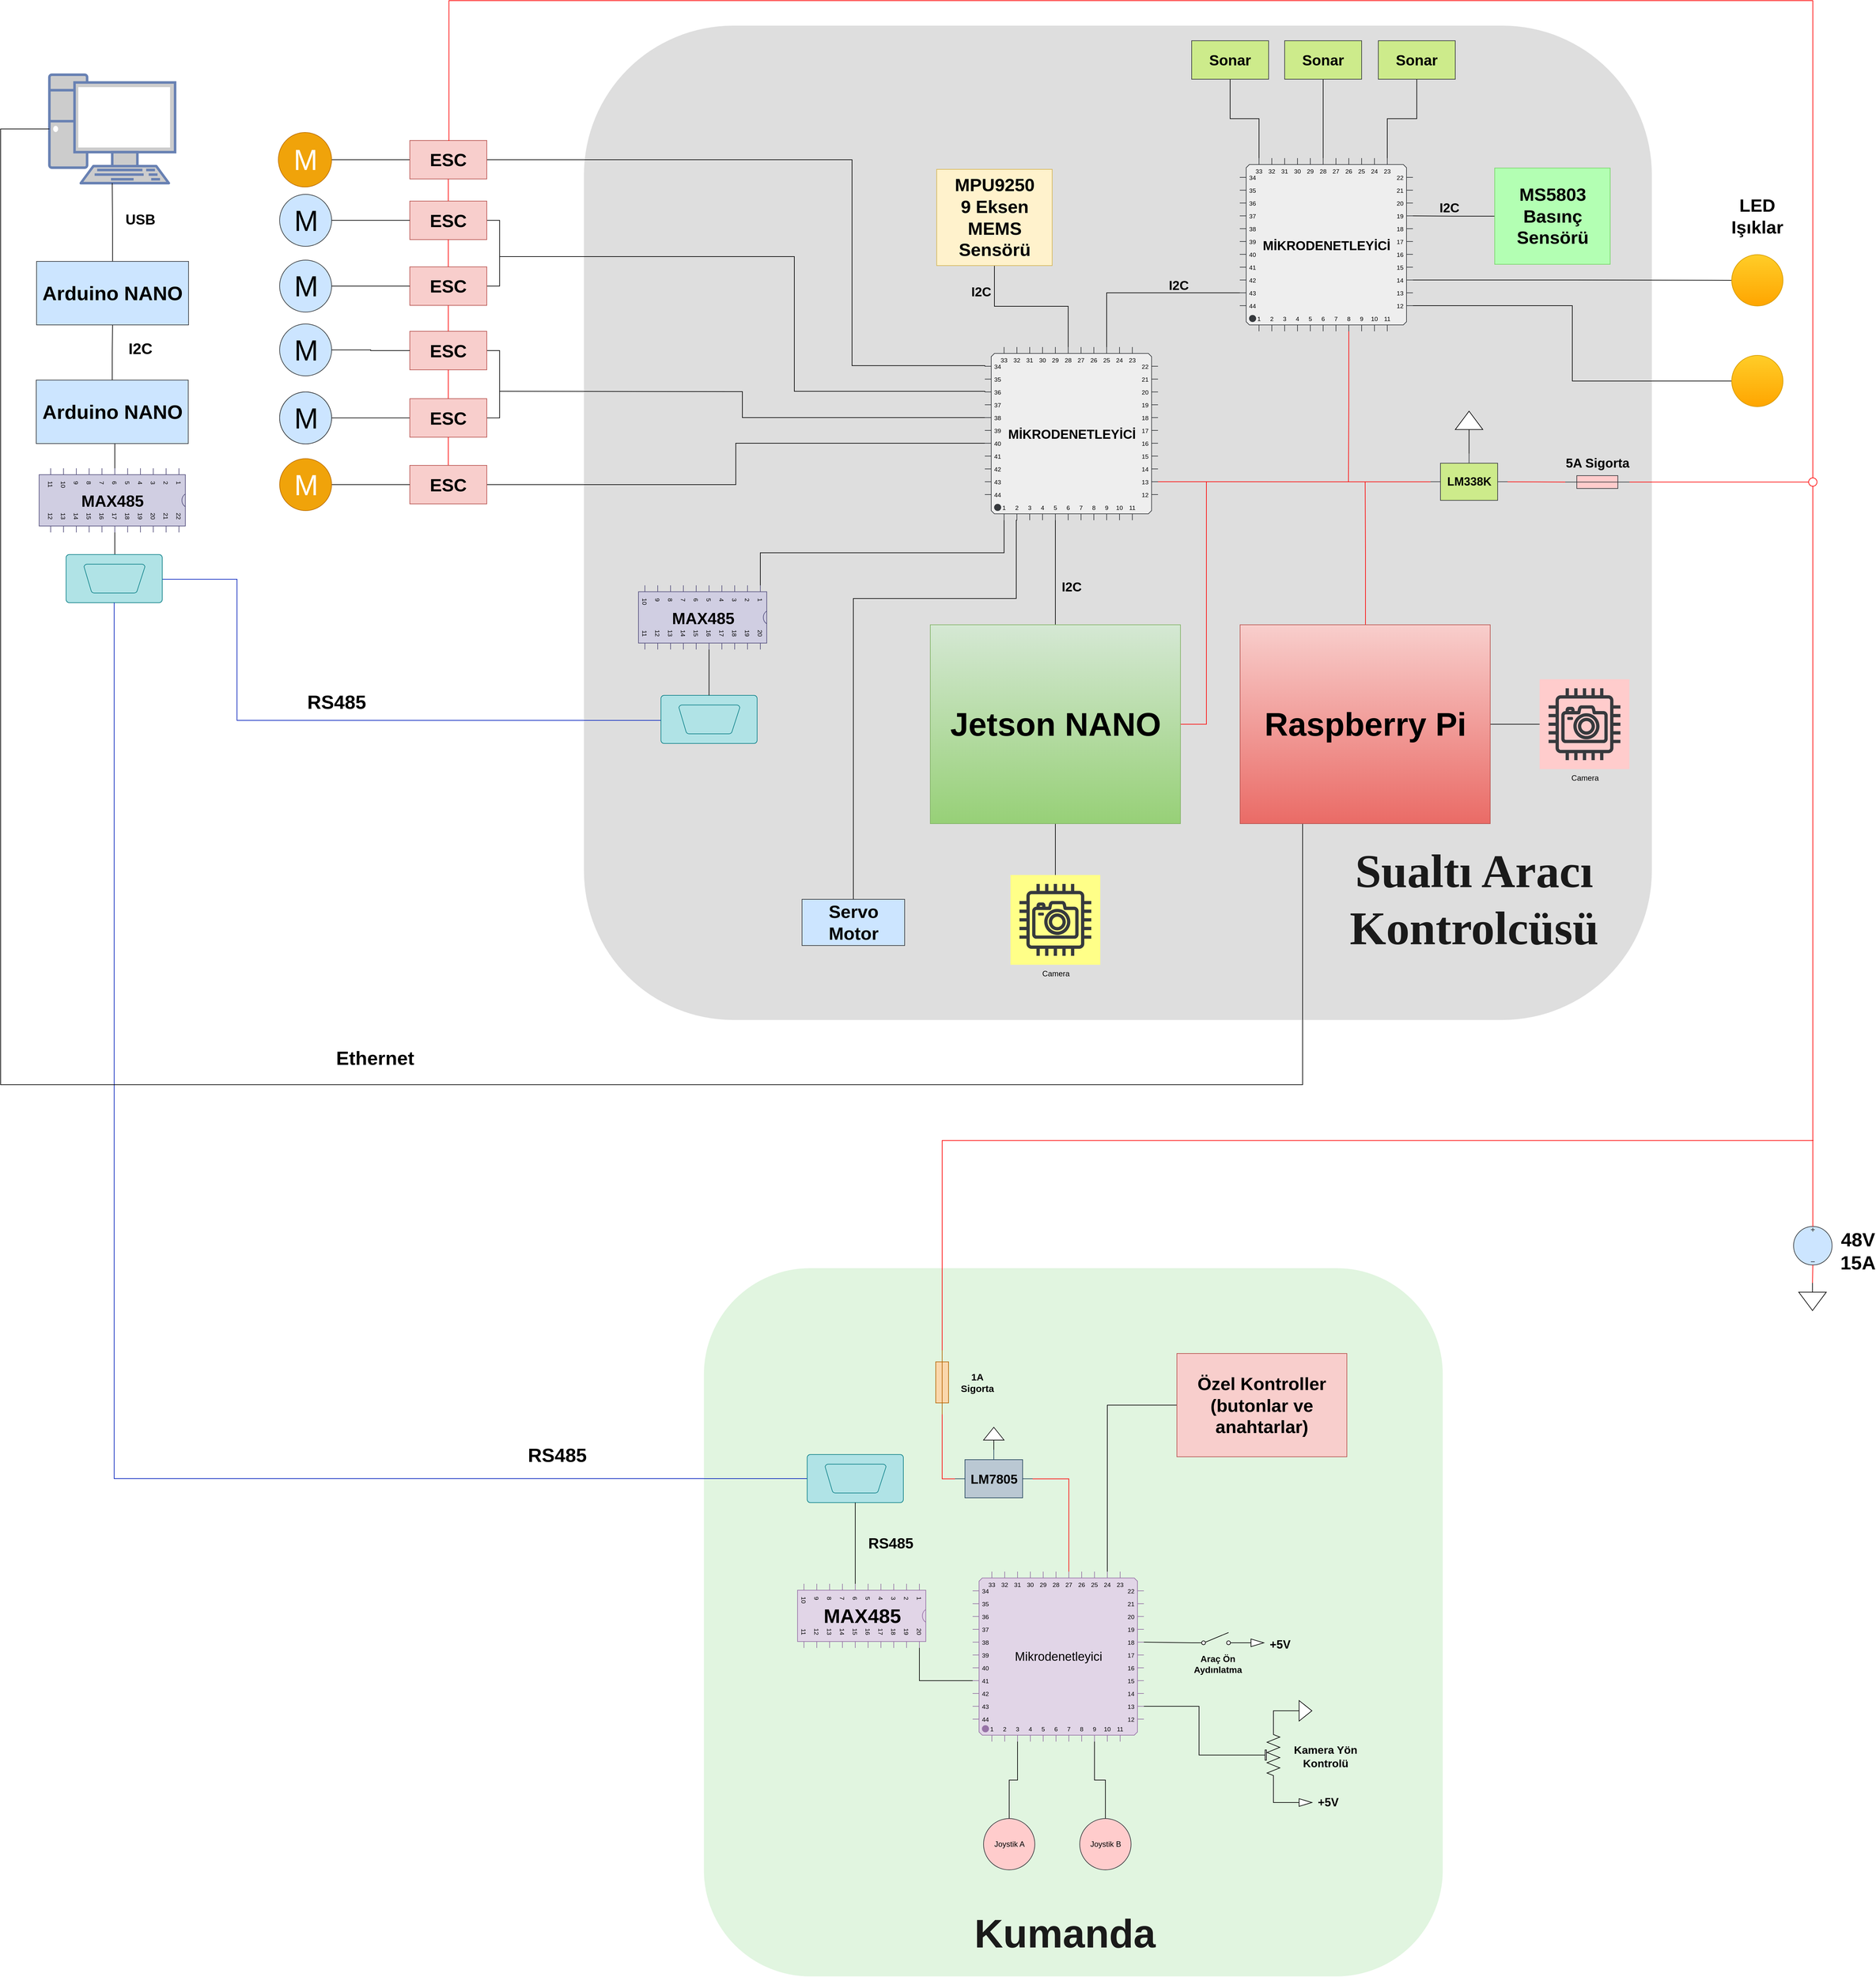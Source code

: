 <mxfile version="10.6.5" type="device"><diagram name="Page-1" id="7e0a89b8-554c-2b80-1dc8-d5c74ca68de4"><mxGraphModel dx="5369" dy="2560" grid="1" gridSize="10" guides="1" tooltips="1" connect="1" arrows="1" fold="1" page="1" pageScale="1" pageWidth="1169" pageHeight="827" background="#ffffff" math="0" shadow="0"><root><mxCell id="0"/><mxCell id="1" parent="0"/><mxCell id="h1FGH1pU_hudHnMXjSd4-43" value="" style="rounded=1;whiteSpace=wrap;html=1;strokeWidth=1;fillColor=#E1F5E0;strokeColor=none;" parent="1" vertex="1"><mxGeometry x="287.5" y="2036" width="1152" height="1104" as="geometry"/></mxCell><mxCell id="FI2BnZU5ow0Z_WTtA2Fh-103" value="" style="rounded=1;whiteSpace=wrap;html=1;strokeWidth=1;fillColor=#DEDEDE;strokeColor=none;fontColor=#333333;rotatable=0;deletable=0;editable=0;connectable=0;movable=1;resizable=0;" parent="1" vertex="1"><mxGeometry x="100.5" y="99" width="1665" height="1550" as="geometry"/></mxCell><mxCell id="FI2BnZU5ow0Z_WTtA2Fh-59" style="edgeStyle=orthogonalEdgeStyle;rounded=0;orthogonalLoop=1;jettySize=auto;html=1;exitX=0;exitY=1;exitDx=50;exitDy=0;exitPerimeter=0;endArrow=none;endFill=0;" parent="1" source="FI2BnZU5ow0Z_WTtA2Fh-1" edge="1"><mxGeometry relative="1" as="geometry"><mxPoint x="520.5" y="1013" as="targetPoint"/><Array as="points"><mxPoint x="774.5" y="992"/><mxPoint x="520.5" y="992"/></Array></mxGeometry></mxCell><mxCell id="FI2BnZU5ow0Z_WTtA2Fh-78" style="edgeStyle=orthogonalEdgeStyle;rounded=0;orthogonalLoop=1;jettySize=auto;html=1;exitX=0;exitY=1;exitDx=30;exitDy=0;exitPerimeter=0;entryX=0;entryY=0;entryDx=0;entryDy=10;entryPerimeter=0;endArrow=none;endFill=0;" parent="1" source="FI2BnZU5ow0Z_WTtA2Fh-1" target="FI2BnZU5ow0Z_WTtA2Fh-75" edge="1"><mxGeometry relative="1" as="geometry"/></mxCell><mxCell id="jsqseaj2SGOF5NAT5XNM-17" style="edgeStyle=orthogonalEdgeStyle;rounded=0;orthogonalLoop=1;jettySize=auto;html=1;exitX=0;exitY=0;exitDx=0;exitDy=110;exitPerimeter=0;endArrow=none;endFill=0;" parent="1" source="FI2BnZU5ow0Z_WTtA2Fh-1" edge="1"><mxGeometry relative="1" as="geometry"><mxPoint x="-31.5" y="669" as="targetPoint"/></mxGeometry></mxCell><mxCell id="jsqseaj2SGOF5NAT5XNM-18" style="edgeStyle=orthogonalEdgeStyle;rounded=0;orthogonalLoop=1;jettySize=auto;html=1;exitX=0;exitY=0;exitDx=0;exitDy=70;exitPerimeter=0;endArrow=none;endFill=0;" parent="1" source="FI2BnZU5ow0Z_WTtA2Fh-1" edge="1"><mxGeometry relative="1" as="geometry"><mxPoint x="-30.5" y="459" as="targetPoint"/><Array as="points"><mxPoint x="428.5" y="669"/><mxPoint x="428.5" y="459"/></Array></mxGeometry></mxCell><mxCell id="jsqseaj2SGOF5NAT5XNM-21" style="edgeStyle=orthogonalEdgeStyle;rounded=0;orthogonalLoop=1;jettySize=auto;html=1;exitX=0;exitY=0;exitDx=0;exitDy=150;exitPerimeter=0;entryX=1;entryY=0.5;entryDx=0;entryDy=0;endArrow=none;endFill=0;" parent="1" source="FI2BnZU5ow0Z_WTtA2Fh-1" target="jsqseaj2SGOF5NAT5XNM-3" edge="1"><mxGeometry relative="1" as="geometry"/></mxCell><mxCell id="FI2BnZU5ow0Z_WTtA2Fh-1" value="&lt;b&gt;&lt;font style=&quot;font-size: 20px&quot;&gt;MİKRODENETLEYİCİ&lt;/font&gt;&lt;/b&gt;" style="shadow=0;dashed=0;align=center;fillColor=#eeeeee;html=1;strokeWidth=1;shape=mxgraph.electrical.logic_gates.qfp_ic;strokeColor=#36393d;" parent="1" vertex="1"><mxGeometry x="725.5" y="600" width="270" height="270" as="geometry"/></mxCell><mxCell id="jsqseaj2SGOF5NAT5XNM-16" style="edgeStyle=orthogonalEdgeStyle;rounded=0;orthogonalLoop=1;jettySize=auto;html=1;exitX=1;exitY=0.5;exitDx=0;exitDy=0;entryX=1;entryY=0.5;entryDx=0;entryDy=0;endArrow=none;endFill=0;" parent="1" source="FI2BnZU5ow0Z_WTtA2Fh-6" target="FI2BnZU5ow0Z_WTtA2Fh-8" edge="1"><mxGeometry relative="1" as="geometry"/></mxCell><mxCell id="FeiC32uZuD6DR6q-2b3e-5" style="edgeStyle=orthogonalEdgeStyle;rounded=0;orthogonalLoop=1;jettySize=auto;html=1;exitX=0.5;exitY=0;exitDx=0;exitDy=0;endArrow=none;endFill=0;strokeColor=#FF0000;" parent="1" source="FI2BnZU5ow0Z_WTtA2Fh-6" target="SyiZzXoiJJCipCgs4fbv-6" edge="1"><mxGeometry relative="1" as="geometry"/></mxCell><mxCell id="FI2BnZU5ow0Z_WTtA2Fh-6" value="&lt;font size=&quot;1&quot;&gt;&lt;b style=&quot;font-size: 28px&quot;&gt;ESC&lt;/b&gt;&lt;/font&gt;" style="rounded=0;whiteSpace=wrap;html=1;fillColor=#f8cecc;strokeColor=#b85450;" parent="1" vertex="1"><mxGeometry x="-171" y="372.5" width="120" height="60" as="geometry"/></mxCell><mxCell id="jsqseaj2SGOF5NAT5XNM-15" style="edgeStyle=orthogonalEdgeStyle;rounded=0;orthogonalLoop=1;jettySize=auto;html=1;exitX=1;exitY=0.5;exitDx=0;exitDy=0;entryX=1;entryY=0.5;entryDx=0;entryDy=0;endArrow=none;endFill=0;" parent="1" source="FI2BnZU5ow0Z_WTtA2Fh-7" target="jsqseaj2SGOF5NAT5XNM-1" edge="1"><mxGeometry relative="1" as="geometry"/></mxCell><mxCell id="FeiC32uZuD6DR6q-2b3e-3" style="edgeStyle=orthogonalEdgeStyle;rounded=0;orthogonalLoop=1;jettySize=auto;html=1;exitX=0.5;exitY=0;exitDx=0;exitDy=0;endArrow=none;endFill=0;strokeColor=#FF0000;" parent="1" source="FI2BnZU5ow0Z_WTtA2Fh-7" target="FI2BnZU5ow0Z_WTtA2Fh-8" edge="1"><mxGeometry relative="1" as="geometry"/></mxCell><mxCell id="FI2BnZU5ow0Z_WTtA2Fh-7" value="&lt;font size=&quot;1&quot;&gt;&lt;b style=&quot;font-size: 28px&quot;&gt;ESC&lt;/b&gt;&lt;/font&gt;" style="rounded=0;whiteSpace=wrap;html=1;fillColor=#f8cecc;strokeColor=#b85450;" parent="1" vertex="1"><mxGeometry x="-171" y="575.5" width="120" height="60" as="geometry"/></mxCell><mxCell id="jsqseaj2SGOF5NAT5XNM-7" style="edgeStyle=orthogonalEdgeStyle;rounded=0;orthogonalLoop=1;jettySize=auto;html=1;exitX=0;exitY=0.5;exitDx=0;exitDy=0;endArrow=none;endFill=0;" parent="1" source="jsqseaj2SGOF5NAT5XNM-1" target="jsqseaj2SGOF5NAT5XNM-5" edge="1"><mxGeometry relative="1" as="geometry"/></mxCell><mxCell id="FeiC32uZuD6DR6q-2b3e-2" style="edgeStyle=orthogonalEdgeStyle;rounded=0;orthogonalLoop=1;jettySize=auto;html=1;exitX=0.5;exitY=0;exitDx=0;exitDy=0;endArrow=none;endFill=0;strokeColor=#FF0000;" parent="1" source="jsqseaj2SGOF5NAT5XNM-1" target="FI2BnZU5ow0Z_WTtA2Fh-7" edge="1"><mxGeometry relative="1" as="geometry"/></mxCell><mxCell id="jsqseaj2SGOF5NAT5XNM-1" value="&lt;font size=&quot;1&quot;&gt;&lt;b style=&quot;font-size: 28px&quot;&gt;ESC&lt;/b&gt;&lt;/font&gt;" style="rounded=0;whiteSpace=wrap;html=1;fillColor=#f8cecc;strokeColor=#b85450;" parent="1" vertex="1"><mxGeometry x="-171" y="680.5" width="120" height="60" as="geometry"/></mxCell><mxCell id="FeiC32uZuD6DR6q-2b3e-1" style="edgeStyle=orthogonalEdgeStyle;rounded=0;orthogonalLoop=1;jettySize=auto;html=1;exitX=0.5;exitY=0;exitDx=0;exitDy=0;endArrow=none;endFill=0;strokeColor=#FF0000;" parent="1" source="jsqseaj2SGOF5NAT5XNM-3" target="jsqseaj2SGOF5NAT5XNM-1" edge="1"><mxGeometry relative="1" as="geometry"/></mxCell><mxCell id="jsqseaj2SGOF5NAT5XNM-3" value="&lt;font size=&quot;1&quot;&gt;&lt;b style=&quot;font-size: 28px&quot;&gt;ESC&lt;/b&gt;&lt;/font&gt;" style="rounded=0;whiteSpace=wrap;html=1;fillColor=#f8cecc;strokeColor=#b85450;" parent="1" vertex="1"><mxGeometry x="-171" y="784.5" width="120" height="60" as="geometry"/></mxCell><mxCell id="FeiC32uZuD6DR6q-2b3e-4" style="edgeStyle=orthogonalEdgeStyle;rounded=0;orthogonalLoop=1;jettySize=auto;html=1;exitX=0.5;exitY=0;exitDx=0;exitDy=0;endArrow=none;endFill=0;strokeColor=#FF0000;" parent="1" source="FI2BnZU5ow0Z_WTtA2Fh-8" target="FI2BnZU5ow0Z_WTtA2Fh-6" edge="1"><mxGeometry relative="1" as="geometry"/></mxCell><mxCell id="FI2BnZU5ow0Z_WTtA2Fh-8" value="&lt;font size=&quot;1&quot;&gt;&lt;b style=&quot;font-size: 28px&quot;&gt;ESC&lt;/b&gt;&lt;/font&gt;" style="rounded=0;whiteSpace=wrap;html=1;fillColor=#f8cecc;strokeColor=#b85450;" parent="1" vertex="1"><mxGeometry x="-171" y="475" width="120" height="60" as="geometry"/></mxCell><mxCell id="FI2BnZU5ow0Z_WTtA2Fh-20" style="edgeStyle=orthogonalEdgeStyle;rounded=0;orthogonalLoop=1;jettySize=auto;html=1;exitX=1;exitY=0.5;exitDx=0;exitDy=0;exitPerimeter=0;entryX=0;entryY=0.5;entryDx=0;entryDy=0;endArrow=none;endFill=0;" parent="1" source="FI2BnZU5ow0Z_WTtA2Fh-19" target="FI2BnZU5ow0Z_WTtA2Fh-6" edge="1"><mxGeometry relative="1" as="geometry"/></mxCell><mxCell id="FI2BnZU5ow0Z_WTtA2Fh-19" value="M" style="dashed=0;outlineConnect=0;align=center;html=1;shape=mxgraph.pid.engines.electric_motor;fontSize=45;fillColor=#cce5ff;strokeColor=#36393d;" parent="1" vertex="1"><mxGeometry x="-374" y="362" width="81" height="81" as="geometry"/></mxCell><mxCell id="FI2BnZU5ow0Z_WTtA2Fh-22" style="edgeStyle=orthogonalEdgeStyle;rounded=0;orthogonalLoop=1;jettySize=auto;html=1;exitX=1;exitY=0.5;exitDx=0;exitDy=0;exitPerimeter=0;entryX=0;entryY=0.5;entryDx=0;entryDy=0;endArrow=none;endFill=0;" parent="1" source="FI2BnZU5ow0Z_WTtA2Fh-21" target="FI2BnZU5ow0Z_WTtA2Fh-8" edge="1"><mxGeometry relative="1" as="geometry"/></mxCell><mxCell id="FI2BnZU5ow0Z_WTtA2Fh-21" value="M" style="dashed=0;outlineConnect=0;align=center;html=1;shape=mxgraph.pid.engines.electric_motor;fontSize=45;fillColor=#cce5ff;strokeColor=#36393d;" parent="1" vertex="1"><mxGeometry x="-374" y="464.5" width="81" height="81" as="geometry"/></mxCell><mxCell id="FI2BnZU5ow0Z_WTtA2Fh-24" style="edgeStyle=orthogonalEdgeStyle;rounded=0;orthogonalLoop=1;jettySize=auto;html=1;exitX=1;exitY=0.5;exitDx=0;exitDy=0;exitPerimeter=0;entryX=0;entryY=0.5;entryDx=0;entryDy=0;endArrow=none;endFill=0;" parent="1" source="FI2BnZU5ow0Z_WTtA2Fh-23" target="FI2BnZU5ow0Z_WTtA2Fh-7" edge="1"><mxGeometry relative="1" as="geometry"/></mxCell><mxCell id="FI2BnZU5ow0Z_WTtA2Fh-23" value="M" style="dashed=0;outlineConnect=0;align=center;html=1;shape=mxgraph.pid.engines.electric_motor;fontSize=45;fillColor=#cce5ff;strokeColor=#36393d;" parent="1" vertex="1"><mxGeometry x="-374" y="564" width="81" height="81" as="geometry"/></mxCell><mxCell id="jsqseaj2SGOF5NAT5XNM-5" value="M" style="dashed=0;outlineConnect=0;align=center;html=1;shape=mxgraph.pid.engines.electric_motor;fontSize=45;fillColor=#cce5ff;strokeColor=#36393d;" parent="1" vertex="1"><mxGeometry x="-374" y="670" width="81" height="81" as="geometry"/></mxCell><mxCell id="jsqseaj2SGOF5NAT5XNM-14" style="edgeStyle=orthogonalEdgeStyle;rounded=0;orthogonalLoop=1;jettySize=auto;html=1;exitX=1;exitY=0.5;exitDx=0;exitDy=0;exitPerimeter=0;endArrow=none;endFill=0;" parent="1" source="jsqseaj2SGOF5NAT5XNM-8" target="jsqseaj2SGOF5NAT5XNM-3" edge="1"><mxGeometry relative="1" as="geometry"/></mxCell><mxCell id="jsqseaj2SGOF5NAT5XNM-8" value="M" style="dashed=0;outlineConnect=0;align=center;html=1;shape=mxgraph.pid.engines.electric_motor;fontSize=45;fillColor=#f0a30a;strokeColor=#BD7000;fontColor=#ffffff;" parent="1" vertex="1"><mxGeometry x="-374" y="774" width="81" height="81" as="geometry"/></mxCell><mxCell id="jsqseaj2SGOF5NAT5XNM-10" value="M" style="dashed=0;outlineConnect=0;align=center;html=1;shape=mxgraph.pid.engines.electric_motor;fontSize=45;fillColor=#cce5ff;strokeColor=#36393d;" parent="1" vertex="1"><mxGeometry x="-374" y="670" width="81" height="81" as="geometry"/></mxCell><mxCell id="FI2BnZU5ow0Z_WTtA2Fh-31" style="edgeStyle=orthogonalEdgeStyle;rounded=0;orthogonalLoop=1;jettySize=auto;html=1;exitX=0.5;exitY=1;exitDx=0;exitDy=0;entryX=0;entryY=0;entryDx=130;entryDy=0;entryPerimeter=0;endArrow=none;endFill=0;" parent="1" source="FI2BnZU5ow0Z_WTtA2Fh-30" target="FI2BnZU5ow0Z_WTtA2Fh-1" edge="1"><mxGeometry relative="1" as="geometry"/></mxCell><mxCell id="FI2BnZU5ow0Z_WTtA2Fh-30" value="&lt;font size=&quot;1&quot;&gt;&lt;b style=&quot;font-size: 28px&quot;&gt;MPU9250&lt;br&gt;9 Eksen MEMS Sensörü&lt;br&gt;&lt;/b&gt;&lt;/font&gt;" style="rounded=0;whiteSpace=wrap;html=1;strokeWidth=1;fillColor=#fff2cc;strokeColor=#d6b656;" parent="1" vertex="1"><mxGeometry x="650.5" y="323" width="180" height="150" as="geometry"/></mxCell><mxCell id="FI2BnZU5ow0Z_WTtA2Fh-36" style="edgeStyle=orthogonalEdgeStyle;rounded=0;orthogonalLoop=1;jettySize=auto;html=1;exitX=0.5;exitY=0;exitDx=0;exitDy=0;entryX=0;entryY=1;entryDx=110;entryDy=0;entryPerimeter=0;endArrow=none;endFill=0;" parent="1" source="FI2BnZU5ow0Z_WTtA2Fh-35" target="FI2BnZU5ow0Z_WTtA2Fh-1" edge="1"><mxGeometry relative="1" as="geometry"/></mxCell><mxCell id="FI2BnZU5ow0Z_WTtA2Fh-46" style="edgeStyle=orthogonalEdgeStyle;rounded=0;orthogonalLoop=1;jettySize=auto;html=1;exitX=0.5;exitY=1;exitDx=0;exitDy=0;endArrow=none;endFill=0;" parent="1" source="FI2BnZU5ow0Z_WTtA2Fh-35" target="FI2BnZU5ow0Z_WTtA2Fh-45" edge="1"><mxGeometry relative="1" as="geometry"/></mxCell><mxCell id="FI2BnZU5ow0Z_WTtA2Fh-55" style="edgeStyle=orthogonalEdgeStyle;rounded=0;orthogonalLoop=1;jettySize=auto;html=1;exitX=1;exitY=0.5;exitDx=0;exitDy=0;endArrow=none;endFill=0;strokeColor=#FF0000;" parent="1" source="FI2BnZU5ow0Z_WTtA2Fh-35" edge="1"><mxGeometry relative="1" as="geometry"><mxPoint x="1071" y="810" as="targetPoint"/><Array as="points"><mxPoint x="1071" y="1188"/><mxPoint x="1071" y="810"/></Array></mxGeometry></mxCell><mxCell id="FI2BnZU5ow0Z_WTtA2Fh-35" value="&lt;font style=&quot;font-size: 51px&quot;&gt;&lt;b&gt;&lt;font style=&quot;font-size: 51px&quot;&gt;Jetson NANO&lt;/font&gt;&lt;/b&gt;&lt;/font&gt;" style="rounded=0;whiteSpace=wrap;html=1;strokeWidth=1;gradientColor=#97d077;fillColor=#d5e8d4;strokeColor=#82b366;" parent="1" vertex="1"><mxGeometry x="640.5" y="1033" width="390" height="310" as="geometry"/></mxCell><mxCell id="FI2BnZU5ow0Z_WTtA2Fh-37" value="&lt;font size=&quot;1&quot;&gt;&lt;b style=&quot;font-size: 20px&quot;&gt;I2C&lt;/b&gt;&lt;/font&gt;" style="text;html=1;strokeColor=none;fillColor=none;align=center;verticalAlign=middle;whiteSpace=wrap;rounded=0;" parent="1" vertex="1"><mxGeometry x="840.5" y="963" width="40" height="20" as="geometry"/></mxCell><mxCell id="FI2BnZU5ow0Z_WTtA2Fh-38" value="" style="verticalLabelPosition=bottom;shadow=0;dashed=0;align=center;fillColor=#cce5ff;html=1;verticalAlign=top;strokeWidth=1;shape=mxgraph.electrical.signal_sources.dc_source_3;strokeColor=#36393d;" parent="1" vertex="1"><mxGeometry x="1986.5" y="1971" width="60" height="60" as="geometry"/></mxCell><mxCell id="FI2BnZU5ow0Z_WTtA2Fh-50" style="edgeStyle=orthogonalEdgeStyle;rounded=0;orthogonalLoop=1;jettySize=auto;html=1;exitX=0;exitY=0.395;exitDx=0;exitDy=0;exitPerimeter=0;entryX=0;entryY=0.5;entryDx=0;entryDy=0;entryPerimeter=0;endArrow=none;endFill=0;strokeColor=#FF0000;" parent="1" source="FI2BnZU5ow0Z_WTtA2Fh-39" target="FI2BnZU5ow0Z_WTtA2Fh-41" edge="1"><mxGeometry relative="1" as="geometry"/></mxCell><mxCell id="FI2BnZU5ow0Z_WTtA2Fh-53" style="edgeStyle=orthogonalEdgeStyle;rounded=0;orthogonalLoop=1;jettySize=auto;html=1;exitX=1;exitY=0.395;exitDx=0;exitDy=0;exitPerimeter=0;entryX=1;entryY=0;entryDx=0;entryDy=210;entryPerimeter=0;endArrow=none;endFill=0;strokeColor=#FF0000;" parent="1" source="FI2BnZU5ow0Z_WTtA2Fh-39" target="FI2BnZU5ow0Z_WTtA2Fh-1" edge="1"><mxGeometry relative="1" as="geometry"><Array as="points"><mxPoint x="1420.5" y="810"/></Array></mxGeometry></mxCell><mxCell id="FI2BnZU5ow0Z_WTtA2Fh-39" value="" style="verticalLabelPosition=bottom;shadow=0;dashed=0;align=center;fillColor=#cdeb8b;html=1;verticalAlign=top;strokeWidth=1;shape=mxgraph.electrical.abstract.voltage_regulator;direction=west;strokeColor=#36393d;" parent="1" vertex="1"><mxGeometry x="1420.5" y="766" width="120" height="73" as="geometry"/></mxCell><mxCell id="FeiC32uZuD6DR6q-2b3e-13" style="edgeStyle=orthogonalEdgeStyle;rounded=0;orthogonalLoop=1;jettySize=auto;html=1;exitX=1;exitY=0.5;exitDx=0;exitDy=0;exitPerimeter=0;entryX=0;entryY=0.5;entryDx=0;entryDy=0;endArrow=none;endFill=0;strokeColor=#FF0000;" parent="1" source="FI2BnZU5ow0Z_WTtA2Fh-41" target="FeiC32uZuD6DR6q-2b3e-8" edge="1"><mxGeometry relative="1" as="geometry"/></mxCell><mxCell id="FI2BnZU5ow0Z_WTtA2Fh-41" value="" style="verticalLabelPosition=bottom;shadow=0;dashed=0;align=center;fillColor=#ffcccc;html=1;verticalAlign=top;strokeWidth=1;shape=mxgraph.electrical.miscellaneous.fuse_2;strokeColor=#36393d;" parent="1" vertex="1"><mxGeometry x="1630.5" y="800.5" width="100" height="20" as="geometry"/></mxCell><mxCell id="FI2BnZU5ow0Z_WTtA2Fh-44" value="&lt;font size=&quot;1&quot;&gt;&lt;b style=&quot;font-size: 30px&quot;&gt;48V 15A&lt;/b&gt;&lt;/font&gt;" style="text;html=1;strokeColor=none;fillColor=none;align=center;verticalAlign=middle;whiteSpace=wrap;rounded=0;" parent="1" vertex="1"><mxGeometry x="2066.5" y="1999" width="40" height="20" as="geometry"/></mxCell><mxCell id="FI2BnZU5ow0Z_WTtA2Fh-45" value="Camera" style="outlineConnect=0;strokeColor=#36393d;fillColor=#ffff88;dashed=0;verticalLabelPosition=bottom;verticalAlign=top;align=center;html=1;fontSize=12;fontStyle=0;aspect=fixed;shape=mxgraph.aws4.resourceIcon;resIcon=mxgraph.aws4.camera;" parent="1" vertex="1"><mxGeometry x="765.5" y="1423" width="140" height="140" as="geometry"/></mxCell><mxCell id="FI2BnZU5ow0Z_WTtA2Fh-48" style="edgeStyle=orthogonalEdgeStyle;rounded=0;orthogonalLoop=1;jettySize=auto;html=1;exitX=0.5;exitY=0;exitDx=0;exitDy=0;exitPerimeter=0;entryX=0.5;entryY=1;entryDx=0;entryDy=0;entryPerimeter=0;endArrow=none;endFill=0;strokeColor=#FF0000;" parent="1" source="FI2BnZU5ow0Z_WTtA2Fh-47" target="FI2BnZU5ow0Z_WTtA2Fh-38" edge="1"><mxGeometry relative="1" as="geometry"/></mxCell><mxCell id="FI2BnZU5ow0Z_WTtA2Fh-47" value="" style="verticalLabelPosition=bottom;shadow=0;dashed=0;align=center;fillColor=#ffffff;html=1;verticalAlign=top;strokeWidth=1;shape=mxgraph.electrical.signal_sources.signal_ground;" parent="1" vertex="1"><mxGeometry x="1994.5" y="2059" width="43" height="43" as="geometry"/></mxCell><mxCell id="FI2BnZU5ow0Z_WTtA2Fh-52" style="edgeStyle=orthogonalEdgeStyle;rounded=0;orthogonalLoop=1;jettySize=auto;html=1;exitX=0.5;exitY=0;exitDx=0;exitDy=0;exitPerimeter=0;entryX=0.5;entryY=1;entryDx=0;entryDy=0;entryPerimeter=0;endArrow=none;endFill=0;" parent="1" source="FI2BnZU5ow0Z_WTtA2Fh-51" target="FI2BnZU5ow0Z_WTtA2Fh-39" edge="1"><mxGeometry relative="1" as="geometry"/></mxCell><mxCell id="FI2BnZU5ow0Z_WTtA2Fh-51" value="" style="verticalLabelPosition=bottom;shadow=0;dashed=0;align=center;fillColor=#ffffff;html=1;verticalAlign=top;strokeWidth=1;shape=mxgraph.electrical.signal_sources.signal_ground;direction=west;" parent="1" vertex="1"><mxGeometry x="1459" y="700" width="43" height="43" as="geometry"/></mxCell><mxCell id="FI2BnZU5ow0Z_WTtA2Fh-56" value="&lt;font size=&quot;1&quot;&gt;&lt;b style=&quot;font-size: 20px&quot;&gt;5A Sigorta&lt;/b&gt;&lt;/font&gt;" style="text;html=1;strokeColor=none;fillColor=none;align=center;verticalAlign=middle;whiteSpace=wrap;rounded=0;" parent="1" vertex="1"><mxGeometry x="1620.5" y="770" width="120" height="20" as="geometry"/></mxCell><mxCell id="FI2BnZU5ow0Z_WTtA2Fh-58" style="edgeStyle=orthogonalEdgeStyle;rounded=0;orthogonalLoop=1;jettySize=auto;html=1;exitX=0.5;exitY=0;exitDx=0;exitDy=0;endArrow=none;endFill=0;" parent="1" source="FI2BnZU5ow0Z_WTtA2Fh-57" edge="1"><mxGeometry relative="1" as="geometry"><mxPoint x="520.5" y="1013" as="targetPoint"/></mxGeometry></mxCell><mxCell id="FI2BnZU5ow0Z_WTtA2Fh-57" value="&lt;font style=&quot;font-size: 28px&quot;&gt;&lt;b&gt;Servo Motor&lt;/b&gt;&lt;/font&gt;" style="rounded=0;whiteSpace=wrap;html=1;strokeWidth=1;fillColor=#cce5ff;strokeColor=#36393d;" parent="1" vertex="1"><mxGeometry x="440.5" y="1461" width="160" height="72" as="geometry"/></mxCell><mxCell id="FI2BnZU5ow0Z_WTtA2Fh-61" style="edgeStyle=orthogonalEdgeStyle;rounded=0;orthogonalLoop=1;jettySize=auto;html=1;exitX=0;exitY=0;exitDx=0;exitDy=210;exitPerimeter=0;entryX=0;entryY=0;entryDx=190;entryDy=0;entryPerimeter=0;endArrow=none;endFill=0;" parent="1" source="zCtQSydwsBeS8WZgIa8I-1" target="FI2BnZU5ow0Z_WTtA2Fh-1" edge="1"><mxGeometry relative="1" as="geometry"><mxPoint x="971" y="443.667" as="sourcePoint"/></mxGeometry></mxCell><mxCell id="zCtQSydwsBeS8WZgIa8I-4" style="edgeStyle=orthogonalEdgeStyle;rounded=0;orthogonalLoop=1;jettySize=auto;html=1;exitX=0.5;exitY=1;exitDx=0;exitDy=0;entryX=0;entryY=0;entryDx=130;entryDy=0;entryPerimeter=0;endArrow=none;endFill=0;" edge="1" parent="1" source="FI2BnZU5ow0Z_WTtA2Fh-62" target="zCtQSydwsBeS8WZgIa8I-1"><mxGeometry relative="1" as="geometry"/></mxCell><mxCell id="FI2BnZU5ow0Z_WTtA2Fh-62" value="&lt;font size=&quot;1&quot;&gt;&lt;b style=&quot;font-size: 23px&quot;&gt;Sonar&lt;/b&gt;&lt;/font&gt;" style="rounded=0;whiteSpace=wrap;html=1;strokeWidth=1;fillColor=#cdeb8b;strokeColor=#36393d;" parent="1" vertex="1"><mxGeometry x="1193" y="122.5" width="120" height="60" as="geometry"/></mxCell><mxCell id="FI2BnZU5ow0Z_WTtA2Fh-64" value="&lt;font size=&quot;1&quot;&gt;&lt;b style=&quot;font-size: 20px&quot;&gt;I2C&lt;/b&gt;&lt;/font&gt;" style="text;html=1;strokeColor=none;fillColor=none;align=center;verticalAlign=middle;whiteSpace=wrap;rounded=0;" parent="1" vertex="1"><mxGeometry x="700" y="473" width="40" height="80" as="geometry"/></mxCell><mxCell id="FI2BnZU5ow0Z_WTtA2Fh-65" value="&lt;font size=&quot;1&quot;&gt;&lt;b style=&quot;font-size: 20px&quot;&gt;I2C&lt;/b&gt;&lt;/font&gt;" style="text;html=1;strokeColor=none;fillColor=none;align=center;verticalAlign=middle;whiteSpace=wrap;rounded=0;" parent="1" vertex="1"><mxGeometry x="1008" y="493" width="40" height="20" as="geometry"/></mxCell><mxCell id="FI2BnZU5ow0Z_WTtA2Fh-87" style="edgeStyle=orthogonalEdgeStyle;rounded=0;orthogonalLoop=1;jettySize=auto;html=1;exitX=0;exitY=0.5;exitDx=0;exitDy=0;exitPerimeter=0;entryX=1;entryY=0.5;entryDx=0;entryDy=0;entryPerimeter=0;endArrow=none;endFill=0;fillColor=#0050ef;strokeColor=#001DBC;" parent="1" source="FI2BnZU5ow0Z_WTtA2Fh-69" target="FI2BnZU5ow0Z_WTtA2Fh-83" edge="1"><mxGeometry relative="1" as="geometry"><Array as="points"><mxPoint x="-440.5" y="1182"/><mxPoint x="-440.5" y="962"/></Array></mxGeometry></mxCell><mxCell id="FI2BnZU5ow0Z_WTtA2Fh-69" value="" style="verticalLabelPosition=bottom;shadow=0;dashed=0;align=center;fillColor=#b0e3e6;html=1;verticalAlign=top;strokeWidth=1;shape=mxgraph.electrical.miscellaneous.small_d_connector;strokeColor=#0e8088;" parent="1" vertex="1"><mxGeometry x="220.5" y="1143" width="150" height="75" as="geometry"/></mxCell><mxCell id="FI2BnZU5ow0Z_WTtA2Fh-73" value="&lt;b&gt;&lt;font style=&quot;font-size: 30px&quot;&gt;RS485&lt;/font&gt;&lt;/b&gt;" style="text;html=1;strokeColor=none;fillColor=none;align=center;verticalAlign=middle;whiteSpace=wrap;rounded=0;" parent="1" vertex="1"><mxGeometry x="-345" y="1125.5" width="120" height="55" as="geometry"/></mxCell><mxCell id="FI2BnZU5ow0Z_WTtA2Fh-80" style="edgeStyle=orthogonalEdgeStyle;rounded=0;orthogonalLoop=1;jettySize=auto;html=1;exitX=1;exitY=0;exitDx=0;exitDy=90;exitPerimeter=0;entryX=0.5;entryY=0;entryDx=0;entryDy=0;entryPerimeter=0;endArrow=none;endFill=0;" parent="1" source="FI2BnZU5ow0Z_WTtA2Fh-75" target="FI2BnZU5ow0Z_WTtA2Fh-69" edge="1"><mxGeometry relative="1" as="geometry"/></mxCell><mxCell id="FI2BnZU5ow0Z_WTtA2Fh-75" value="&lt;font size=&quot;1&quot;&gt;&lt;b style=&quot;font-size: 25px&quot;&gt;MAX485&lt;/b&gt;&lt;/font&gt;" style="shadow=0;dashed=0;align=center;fillColor=#d0cee2;html=1;strokeWidth=1;shape=mxgraph.electrical.logic_gates.dual_inline_ic;direction=south;strokeColor=#56517e;" parent="1" vertex="1"><mxGeometry x="185.5" y="971.5" width="200" height="100" as="geometry"/></mxCell><mxCell id="FI2BnZU5ow0Z_WTtA2Fh-81" value="&lt;font size=&quot;1&quot;&gt;&lt;b style=&quot;font-size: 18px&quot;&gt;LM338K&lt;/b&gt;&lt;/font&gt;" style="text;html=1;strokeColor=none;fillColor=none;align=center;verticalAlign=middle;whiteSpace=wrap;rounded=0;" parent="1" vertex="1"><mxGeometry x="1440.5" y="793.5" width="80" height="33" as="geometry"/></mxCell><mxCell id="FI2BnZU5ow0Z_WTtA2Fh-82" value="" style="fontColor=#0066CC;verticalAlign=top;verticalLabelPosition=bottom;labelPosition=center;align=center;html=1;outlineConnect=0;fillColor=#CCCCCC;strokeColor=#6881B3;gradientColor=none;gradientDirection=north;strokeWidth=2;shape=mxgraph.networks.pc;" parent="1" vertex="1"><mxGeometry x="-733" y="175.5" width="196" height="169" as="geometry"/></mxCell><mxCell id="FeiC32uZuD6DR6q-2b3e-16" style="edgeStyle=orthogonalEdgeStyle;rounded=0;orthogonalLoop=1;jettySize=auto;html=1;exitX=0.5;exitY=0;exitDx=0;exitDy=0;exitPerimeter=0;entryX=1;entryY=0;entryDx=0;entryDy=110;entryPerimeter=0;endArrow=none;endFill=0;" parent="1" source="FI2BnZU5ow0Z_WTtA2Fh-83" target="FI2BnZU5ow0Z_WTtA2Fh-89" edge="1"><mxGeometry relative="1" as="geometry"/></mxCell><mxCell id="FI2BnZU5ow0Z_WTtA2Fh-83" value="" style="verticalLabelPosition=bottom;shadow=0;dashed=0;align=center;fillColor=#b0e3e6;html=1;verticalAlign=top;strokeWidth=1;shape=mxgraph.electrical.miscellaneous.small_d_connector;strokeColor=#0e8088;" parent="1" vertex="1"><mxGeometry x="-707" y="923.5" width="150" height="75" as="geometry"/></mxCell><mxCell id="FI2BnZU5ow0Z_WTtA2Fh-89" value="&lt;font size=&quot;1&quot;&gt;&lt;b style=&quot;font-size: 25px&quot;&gt;MAX485&lt;/b&gt;&lt;/font&gt;" style="shadow=0;dashed=0;align=center;fillColor=#d0cee2;html=1;strokeWidth=1;shape=mxgraph.electrical.logic_gates.dual_inline_ic;direction=south;strokeColor=#56517e;" parent="1" vertex="1"><mxGeometry x="-749" y="789" width="228" height="100" as="geometry"/></mxCell><mxCell id="FI2BnZU5ow0Z_WTtA2Fh-95" style="edgeStyle=orthogonalEdgeStyle;rounded=0;orthogonalLoop=1;jettySize=auto;html=1;exitX=0.5;exitY=0;exitDx=0;exitDy=0;entryX=0.5;entryY=1;entryDx=0;entryDy=0;endArrow=none;endFill=0;" parent="1" source="FI2BnZU5ow0Z_WTtA2Fh-93" target="FI2BnZU5ow0Z_WTtA2Fh-94" edge="1"><mxGeometry relative="1" as="geometry"/></mxCell><mxCell id="FeiC32uZuD6DR6q-2b3e-15" style="edgeStyle=orthogonalEdgeStyle;rounded=0;orthogonalLoop=1;jettySize=auto;html=1;exitX=0.5;exitY=1;exitDx=0;exitDy=0;entryX=0;entryY=0;entryDx=0;entryDy=110;entryPerimeter=0;endArrow=none;endFill=0;" parent="1" source="FI2BnZU5ow0Z_WTtA2Fh-93" target="FI2BnZU5ow0Z_WTtA2Fh-89" edge="1"><mxGeometry relative="1" as="geometry"/></mxCell><mxCell id="FI2BnZU5ow0Z_WTtA2Fh-93" value="&lt;div style=&quot;font-size: 31px&quot;&gt;&lt;font style=&quot;font-size: 31px&quot;&gt;&lt;b&gt;Arduino NANO&lt;/b&gt;&lt;/font&gt;&lt;/div&gt;" style="rounded=0;whiteSpace=wrap;html=1;strokeWidth=1;fillColor=#cce5ff;strokeColor=#36393d;" parent="1" vertex="1"><mxGeometry x="-753.5" y="651.5" width="237" height="99" as="geometry"/></mxCell><mxCell id="FI2BnZU5ow0Z_WTtA2Fh-97" style="edgeStyle=orthogonalEdgeStyle;rounded=0;orthogonalLoop=1;jettySize=auto;html=1;exitX=0.5;exitY=0;exitDx=0;exitDy=0;endArrow=none;endFill=0;" parent="1" source="FI2BnZU5ow0Z_WTtA2Fh-94" target="FI2BnZU5ow0Z_WTtA2Fh-82" edge="1"><mxGeometry relative="1" as="geometry"/></mxCell><mxCell id="FI2BnZU5ow0Z_WTtA2Fh-94" value="&lt;div style=&quot;font-size: 31px&quot;&gt;&lt;font style=&quot;font-size: 31px&quot;&gt;&lt;b&gt;Arduino NANO&lt;/b&gt;&lt;/font&gt;&lt;/div&gt;" style="rounded=0;whiteSpace=wrap;html=1;strokeWidth=1;fillColor=#cce5ff;strokeColor=#36393d;" parent="1" vertex="1"><mxGeometry x="-753" y="466.5" width="237" height="99" as="geometry"/></mxCell><mxCell id="FI2BnZU5ow0Z_WTtA2Fh-98" value="&lt;font size=&quot;1&quot;&gt;&lt;b style=&quot;font-size: 22px&quot;&gt;USB&lt;/b&gt;&lt;/font&gt;" style="text;html=1;strokeColor=none;fillColor=none;align=center;verticalAlign=middle;whiteSpace=wrap;rounded=0;" parent="1" vertex="1"><mxGeometry x="-611.5" y="392" width="40" height="20" as="geometry"/></mxCell><mxCell id="FI2BnZU5ow0Z_WTtA2Fh-99" value="&lt;font size=&quot;1&quot;&gt;&lt;b style=&quot;font-size: 24px&quot;&gt;I2C&lt;/b&gt;&lt;/font&gt;" style="text;html=1;strokeColor=none;fillColor=none;align=center;verticalAlign=middle;whiteSpace=wrap;rounded=0;" parent="1" vertex="1"><mxGeometry x="-611.5" y="593" width="40" height="20" as="geometry"/></mxCell><mxCell id="FI2BnZU5ow0Z_WTtA2Fh-104" value="&lt;div style=&quot;font-size: 73px&quot;&gt;&lt;font style=&quot;font-size: 73px&quot; color=&quot;#FF0000&quot;&gt;&lt;b&gt;&lt;font style=&quot;font-size: 73px&quot;&gt;&lt;font style=&quot;font-size: 73px&quot; face=&quot;Times New Roman&quot; color=&quot;#1A1A1A&quot;&gt;Sualtı Aracı Kontrolcüsü&lt;/font&gt;&lt;br&gt;&lt;/font&gt;&lt;/b&gt;&lt;/font&gt;&lt;/div&gt;" style="text;html=1;strokeColor=none;fillColor=none;align=center;verticalAlign=middle;whiteSpace=wrap;rounded=0;" parent="1" vertex="1"><mxGeometry x="1275.5" y="1343" width="425" height="236" as="geometry"/></mxCell><mxCell id="h1FGH1pU_hudHnMXjSd4-2" style="edgeStyle=orthogonalEdgeStyle;rounded=0;orthogonalLoop=1;jettySize=auto;html=1;exitX=0;exitY=1;exitDx=70;exitDy=0;exitPerimeter=0;entryX=0.5;entryY=0;entryDx=0;entryDy=0;endArrow=none;endFill=0;" parent="1" source="h1FGH1pU_hudHnMXjSd4-4" target="h1FGH1pU_hudHnMXjSd4-14" edge="1"><mxGeometry relative="1" as="geometry"/></mxCell><mxCell id="h1FGH1pU_hudHnMXjSd4-3" style="edgeStyle=orthogonalEdgeStyle;rounded=0;orthogonalLoop=1;jettySize=auto;html=1;exitX=0;exitY=1;exitDx=190;exitDy=0;exitPerimeter=0;entryX=0.5;entryY=0;entryDx=0;entryDy=0;endArrow=none;endFill=0;" parent="1" source="h1FGH1pU_hudHnMXjSd4-4" target="h1FGH1pU_hudHnMXjSd4-15" edge="1"><mxGeometry relative="1" as="geometry"/></mxCell><mxCell id="h1FGH1pU_hudHnMXjSd4-4" value="&lt;font style=&quot;font-size: 19px&quot;&gt;Mikrodenetleyici&lt;/font&gt;" style="shadow=0;dashed=0;align=center;fillColor=#e1d5e7;html=1;strokeWidth=1;shape=mxgraph.electrical.logic_gates.qfp_ic;direction=east;strokeColor=#9673a6;" parent="1" vertex="1"><mxGeometry x="706.5" y="2509" width="267" height="265" as="geometry"/></mxCell><mxCell id="h1FGH1pU_hudHnMXjSd4-5" style="edgeStyle=orthogonalEdgeStyle;rounded=0;orthogonalLoop=1;jettySize=auto;html=1;exitX=1;exitY=0.5;exitDx=0;exitDy=0;exitPerimeter=0;entryX=1;entryY=0.395;entryDx=0;entryDy=0;entryPerimeter=0;endArrow=none;endFill=0;strokeColor=#FF0000;" parent="1" source="h1FGH1pU_hudHnMXjSd4-6" target="h1FGH1pU_hudHnMXjSd4-17" edge="1"><mxGeometry relative="1" as="geometry"/></mxCell><mxCell id="h1FGH1pU_hudHnMXjSd4-49" style="edgeStyle=orthogonalEdgeStyle;rounded=0;orthogonalLoop=1;jettySize=auto;html=1;exitX=0;exitY=0.5;exitDx=0;exitDy=0;exitPerimeter=0;endArrow=none;endFill=0;strokeColor=#FF0000;strokeWidth=1;jumpSize=6;" parent="1" source="h1FGH1pU_hudHnMXjSd4-6" edge="1"><mxGeometry relative="1" as="geometry"><mxPoint x="2017.5" y="1837" as="targetPoint"/><Array as="points"><mxPoint x="659.5" y="1837"/></Array></mxGeometry></mxCell><mxCell id="h1FGH1pU_hudHnMXjSd4-6" value="" style="verticalLabelPosition=bottom;shadow=0;dashed=0;align=center;fillColor=#fad7ac;html=1;verticalAlign=top;strokeWidth=1;shape=mxgraph.electrical.miscellaneous.fuse_2;direction=south;strokeColor=#b46504;" parent="1" vertex="1"><mxGeometry x="649" y="2164" width="20" height="100" as="geometry"/></mxCell><mxCell id="h1FGH1pU_hudHnMXjSd4-41" style="edgeStyle=orthogonalEdgeStyle;rounded=0;orthogonalLoop=1;jettySize=auto;html=1;exitX=0;exitY=0.5;exitDx=0;exitDy=0;exitPerimeter=0;entryX=0.5;entryY=1;entryDx=0;entryDy=0;entryPerimeter=0;endArrow=none;endFill=0;fillColor=#0050ef;strokeColor=#001DBC;" parent="1" source="h1FGH1pU_hudHnMXjSd4-7" target="FI2BnZU5ow0Z_WTtA2Fh-83" edge="1"><mxGeometry relative="1" as="geometry"/></mxCell><mxCell id="h1FGH1pU_hudHnMXjSd4-7" value="" style="verticalLabelPosition=bottom;shadow=0;dashed=0;align=center;fillColor=#b0e3e6;html=1;verticalAlign=top;strokeWidth=1;shape=mxgraph.electrical.miscellaneous.small_d_connector;strokeColor=#0e8088;" parent="1" vertex="1"><mxGeometry x="448.5" y="2326.5" width="150" height="75" as="geometry"/></mxCell><mxCell id="h1FGH1pU_hudHnMXjSd4-12" value="&lt;b style=&quot;font-size: 15px&quot;&gt;1A &lt;font style=&quot;font-size: 15px&quot;&gt;&lt;font style=&quot;font-size: 15px&quot;&gt;Sigorta&lt;/font&gt;&lt;/font&gt;&lt;/b&gt;" style="text;html=1;strokeColor=none;fillColor=none;align=center;verticalAlign=middle;whiteSpace=wrap;rounded=0;" parent="1" vertex="1"><mxGeometry x="679" y="2199" width="70" height="30" as="geometry"/></mxCell><mxCell id="h1FGH1pU_hudHnMXjSd4-13" value="&lt;font style=&quot;font-size: 23px&quot;&gt;&lt;b&gt;RS485&lt;/b&gt;&lt;/font&gt;" style="text;html=1;strokeColor=none;fillColor=none;align=center;verticalAlign=middle;whiteSpace=wrap;rounded=0;fontSize=17;" parent="1" vertex="1"><mxGeometry x="533.5" y="2450" width="90" height="30" as="geometry"/></mxCell><mxCell id="h1FGH1pU_hudHnMXjSd4-14" value="Joystik A" style="ellipse;whiteSpace=wrap;html=1;aspect=fixed;fillColor=#ffcccc;strokeColor=#36393d;" parent="1" vertex="1"><mxGeometry x="723.5" y="2894" width="80" height="80" as="geometry"/></mxCell><mxCell id="h1FGH1pU_hudHnMXjSd4-15" value="Joystik B" style="ellipse;whiteSpace=wrap;html=1;aspect=fixed;fillColor=#ffcccc;strokeColor=#36393d;" parent="1" vertex="1"><mxGeometry x="873.5" y="2894" width="80" height="80" as="geometry"/></mxCell><mxCell id="h1FGH1pU_hudHnMXjSd4-16" style="edgeStyle=orthogonalEdgeStyle;rounded=0;orthogonalLoop=1;jettySize=auto;html=1;exitX=0;exitY=0.395;exitDx=0;exitDy=0;exitPerimeter=0;entryX=0;entryY=0;entryDx=150;entryDy=0;entryPerimeter=0;endArrow=none;endFill=0;strokeColor=#FF0000;" parent="1" source="h1FGH1pU_hudHnMXjSd4-17" target="h1FGH1pU_hudHnMXjSd4-4" edge="1"><mxGeometry relative="1" as="geometry"/></mxCell><mxCell id="h1FGH1pU_hudHnMXjSd4-17" value="" style="verticalLabelPosition=bottom;shadow=0;dashed=0;align=center;fillColor=#bac8d3;html=1;verticalAlign=top;strokeWidth=1;shape=mxgraph.electrical.abstract.voltage_regulator;direction=west;strokeColor=#23445d;" parent="1" vertex="1"><mxGeometry x="679" y="2319" width="121" height="75" as="geometry"/></mxCell><mxCell id="h1FGH1pU_hudHnMXjSd4-18" style="edgeStyle=orthogonalEdgeStyle;rounded=0;orthogonalLoop=1;jettySize=auto;html=1;exitX=0.5;exitY=0;exitDx=0;exitDy=0;exitPerimeter=0;endArrow=none;endFill=0;entryX=0.5;entryY=1;entryDx=0;entryDy=0;entryPerimeter=0;" parent="1" source="h1FGH1pU_hudHnMXjSd4-19" target="h1FGH1pU_hudHnMXjSd4-17" edge="1"><mxGeometry relative="1" as="geometry"><mxPoint x="729.476" y="2313.952" as="targetPoint"/></mxGeometry></mxCell><mxCell id="h1FGH1pU_hudHnMXjSd4-19" value="" style="verticalLabelPosition=bottom;shadow=0;dashed=0;align=center;fillColor=#ffffff;html=1;verticalAlign=top;strokeWidth=1;shape=mxgraph.electrical.signal_sources.signal_ground;direction=west;" parent="1" vertex="1"><mxGeometry x="723.5" y="2284" width="32" height="30" as="geometry"/></mxCell><mxCell id="h1FGH1pU_hudHnMXjSd4-20" value="&lt;font size=&quot;1&quot;&gt;&lt;b style=&quot;font-size: 20px&quot;&gt;LM7805&lt;/b&gt;&lt;/font&gt;" style="text;html=1;strokeColor=none;fillColor=none;align=center;verticalAlign=middle;whiteSpace=wrap;rounded=0;" parent="1" vertex="1"><mxGeometry x="694.5" y="2354" width="90" height="20" as="geometry"/></mxCell><mxCell id="h1FGH1pU_hudHnMXjSd4-21" style="edgeStyle=orthogonalEdgeStyle;rounded=0;orthogonalLoop=1;jettySize=auto;html=1;exitX=0.5;exitY=1;exitDx=0;exitDy=0;exitPerimeter=0;entryX=1;entryY=0;entryDx=0;entryDy=210;entryPerimeter=0;endArrow=none;endFill=0;" parent="1" source="h1FGH1pU_hudHnMXjSd4-22" target="h1FGH1pU_hudHnMXjSd4-4" edge="1"><mxGeometry relative="1" as="geometry"/></mxCell><mxCell id="h1FGH1pU_hudHnMXjSd4-22" value="" style="verticalLabelPosition=bottom;shadow=0;dashed=0;align=center;fillColor=#ffffff;html=1;verticalAlign=top;strokeWidth=1;shape=mxgraph.electrical.resistors.trimmer_pot_2;direction=south;" parent="1" vertex="1"><mxGeometry x="1145.5" y="2745" width="40" height="100" as="geometry"/></mxCell><mxCell id="h1FGH1pU_hudHnMXjSd4-23" value="&lt;font style=&quot;font-size: 14px&quot;&gt;&lt;b&gt;Araç Ön Aydınlatma&lt;/b&gt;&lt;/font&gt;" style="text;html=1;strokeColor=none;fillColor=none;align=center;verticalAlign=middle;whiteSpace=wrap;rounded=0;" parent="1" vertex="1"><mxGeometry x="1053.5" y="2638" width="70" height="30" as="geometry"/></mxCell><mxCell id="h1FGH1pU_hudHnMXjSd4-24" style="edgeStyle=orthogonalEdgeStyle;rounded=0;orthogonalLoop=1;jettySize=auto;html=1;exitX=0;exitY=0.84;exitDx=0;exitDy=0;exitPerimeter=0;entryX=1;entryY=0;entryDx=0;entryDy=110;entryPerimeter=0;endArrow=none;endFill=0;" parent="1" source="h1FGH1pU_hudHnMXjSd4-26" target="h1FGH1pU_hudHnMXjSd4-4" edge="1"><mxGeometry relative="1" as="geometry"><Array as="points"><mxPoint x="1048.5" y="2619"/></Array></mxGeometry></mxCell><mxCell id="h1FGH1pU_hudHnMXjSd4-25" style="edgeStyle=orthogonalEdgeStyle;rounded=0;orthogonalLoop=1;jettySize=auto;html=1;exitX=1;exitY=0.84;exitDx=0;exitDy=0;exitPerimeter=0;entryX=0.5;entryY=0;entryDx=0;entryDy=0;entryPerimeter=0;endArrow=none;endFill=0;" parent="1" source="h1FGH1pU_hudHnMXjSd4-26" target="h1FGH1pU_hudHnMXjSd4-32" edge="1"><mxGeometry relative="1" as="geometry"/></mxCell><mxCell id="h1FGH1pU_hudHnMXjSd4-26" value="" style="verticalLabelPosition=bottom;shadow=0;dashed=0;align=center;fillColor=#ffffff;html=1;verticalAlign=top;strokeWidth=1;shape=mxgraph.electrical.electro-mechanical.simple_switch;" parent="1" vertex="1"><mxGeometry x="1048.5" y="2604" width="75" height="19" as="geometry"/></mxCell><mxCell id="h1FGH1pU_hudHnMXjSd4-27" style="edgeStyle=orthogonalEdgeStyle;rounded=0;orthogonalLoop=1;jettySize=auto;html=1;exitX=0.5;exitY=0;exitDx=0;exitDy=0;exitPerimeter=0;entryX=0;entryY=0.25;entryDx=0;entryDy=0;entryPerimeter=0;endArrow=none;endFill=0;" parent="1" source="h1FGH1pU_hudHnMXjSd4-28" target="h1FGH1pU_hudHnMXjSd4-22" edge="1"><mxGeometry relative="1" as="geometry"/></mxCell><mxCell id="h1FGH1pU_hudHnMXjSd4-28" value="" style="verticalLabelPosition=bottom;shadow=0;dashed=0;align=center;fillColor=#ffffff;html=1;verticalAlign=top;strokeWidth=1;shape=mxgraph.electrical.signal_sources.signal_ground;direction=north;" parent="1" vertex="1"><mxGeometry x="1205.5" y="2710" width="30" height="32" as="geometry"/></mxCell><mxCell id="h1FGH1pU_hudHnMXjSd4-29" style="edgeStyle=orthogonalEdgeStyle;rounded=0;orthogonalLoop=1;jettySize=auto;html=1;exitX=0.5;exitY=0;exitDx=0;exitDy=0;exitPerimeter=0;entryX=1;entryY=0.25;entryDx=0;entryDy=0;entryPerimeter=0;endArrow=none;endFill=0;" parent="1" source="h1FGH1pU_hudHnMXjSd4-30" target="h1FGH1pU_hudHnMXjSd4-22" edge="1"><mxGeometry relative="1" as="geometry"/></mxCell><mxCell id="h1FGH1pU_hudHnMXjSd4-30" value="" style="verticalLabelPosition=bottom;shadow=0;dashed=0;align=center;fillColor=#ffffff;html=1;verticalAlign=top;strokeWidth=1;shape=mxgraph.electrical.signal_sources.signal_ground;direction=north;" parent="1" vertex="1"><mxGeometry x="1205.5" y="2863" width="30" height="12" as="geometry"/></mxCell><mxCell id="h1FGH1pU_hudHnMXjSd4-31" value="&lt;font size=&quot;1&quot;&gt;&lt;b style=&quot;font-size: 18px&quot;&gt;+5V&lt;/b&gt;&lt;/font&gt;" style="text;html=1;strokeColor=none;fillColor=none;align=center;verticalAlign=middle;whiteSpace=wrap;rounded=0;" parent="1" vertex="1"><mxGeometry x="1225.5" y="2854" width="70" height="30" as="geometry"/></mxCell><mxCell id="h1FGH1pU_hudHnMXjSd4-32" value="" style="verticalLabelPosition=bottom;shadow=0;dashed=0;align=center;fillColor=#ffffff;html=1;verticalAlign=top;strokeWidth=1;shape=mxgraph.electrical.signal_sources.signal_ground;direction=north;" parent="1" vertex="1"><mxGeometry x="1130.5" y="2614" width="30" height="12" as="geometry"/></mxCell><mxCell id="h1FGH1pU_hudHnMXjSd4-33" value="&lt;font size=&quot;1&quot;&gt;&lt;b style=&quot;font-size: 18px&quot;&gt;+5V&lt;/b&gt;&lt;/font&gt;" style="text;html=1;strokeColor=none;fillColor=none;align=center;verticalAlign=middle;whiteSpace=wrap;rounded=0;" parent="1" vertex="1"><mxGeometry x="1150.5" y="2608" width="70" height="30" as="geometry"/></mxCell><mxCell id="h1FGH1pU_hudHnMXjSd4-37" style="edgeStyle=orthogonalEdgeStyle;rounded=0;orthogonalLoop=1;jettySize=auto;html=1;exitX=1;exitY=0;exitDx=0;exitDy=10;exitPerimeter=0;entryX=0;entryY=0;entryDx=0;entryDy=170;entryPerimeter=0;endArrow=none;endFill=0;" parent="1" source="h1FGH1pU_hudHnMXjSd4-39" target="h1FGH1pU_hudHnMXjSd4-4" edge="1"><mxGeometry relative="1" as="geometry"/></mxCell><mxCell id="h1FGH1pU_hudHnMXjSd4-38" style="edgeStyle=orthogonalEdgeStyle;rounded=0;orthogonalLoop=1;jettySize=auto;html=1;exitX=0;exitY=0;exitDx=0;exitDy=110;exitPerimeter=0;entryX=0.5;entryY=1;entryDx=0;entryDy=0;entryPerimeter=0;endArrow=none;endFill=0;" parent="1" source="h1FGH1pU_hudHnMXjSd4-39" target="h1FGH1pU_hudHnMXjSd4-7" edge="1"><mxGeometry relative="1" as="geometry"/></mxCell><mxCell id="h1FGH1pU_hudHnMXjSd4-39" value="&lt;font size=&quot;1&quot;&gt;&lt;b style=&quot;font-size: 31px&quot;&gt;MAX485&lt;/b&gt;&lt;/font&gt;" style="shadow=0;dashed=0;align=center;fillColor=#e1d5e7;html=1;strokeWidth=1;shape=mxgraph.electrical.logic_gates.dual_inline_ic;direction=south;strokeColor=#9673a6;" parent="1" vertex="1"><mxGeometry x="433.5" y="2528" width="200" height="100" as="geometry"/></mxCell><mxCell id="h1FGH1pU_hudHnMXjSd4-40" value="&lt;div style=&quot;font-size: 17px&quot;&gt;&lt;font style=&quot;font-size: 17px&quot;&gt;&lt;b&gt;Kamera Yön&lt;/b&gt;&lt;/font&gt;&lt;/div&gt;&lt;div style=&quot;font-size: 17px&quot;&gt;&lt;font style=&quot;font-size: 17px&quot;&gt;&lt;b&gt;Kontrolü&lt;/b&gt;&lt;/font&gt;&lt;br&gt;&lt;/div&gt;" style="text;html=1;strokeColor=none;fillColor=none;align=center;verticalAlign=middle;whiteSpace=wrap;rounded=0;" parent="1" vertex="1"><mxGeometry x="1199.5" y="2788" width="114" height="20" as="geometry"/></mxCell><mxCell id="h1FGH1pU_hudHnMXjSd4-42" value="&lt;b&gt;&lt;font style=&quot;font-size: 30px&quot;&gt;RS485&lt;/font&gt;&lt;/b&gt;" style="text;html=1;strokeColor=none;fillColor=none;align=center;verticalAlign=middle;whiteSpace=wrap;rounded=0;" parent="1" vertex="1"><mxGeometry x="-1.5" y="2299" width="120" height="55" as="geometry"/></mxCell><mxCell id="h1FGH1pU_hudHnMXjSd4-44" value="&lt;font size=&quot;1&quot; color=&quot;#1A1A1A&quot;&gt;&lt;b style=&quot;font-size: 62px&quot;&gt;Kumanda&lt;/b&gt;&lt;/font&gt;" style="text;html=1;strokeColor=none;fillColor=none;align=center;verticalAlign=middle;whiteSpace=wrap;rounded=0;" parent="1" vertex="1"><mxGeometry x="675.5" y="3039" width="349" height="70" as="geometry"/></mxCell><mxCell id="zCtQSydwsBeS8WZgIa8I-3" style="edgeStyle=orthogonalEdgeStyle;rounded=0;orthogonalLoop=1;jettySize=auto;html=1;exitX=0.5;exitY=1;exitDx=0;exitDy=0;entryX=0;entryY=0;entryDx=230;entryDy=0;entryPerimeter=0;endArrow=none;endFill=0;" edge="1" parent="1" source="SyiZzXoiJJCipCgs4fbv-2" target="zCtQSydwsBeS8WZgIa8I-1"><mxGeometry relative="1" as="geometry"/></mxCell><mxCell id="SyiZzXoiJJCipCgs4fbv-2" value="&lt;font size=&quot;1&quot;&gt;&lt;b style=&quot;font-size: 23px&quot;&gt;Sonar&lt;/b&gt;&lt;/font&gt;" style="rounded=0;whiteSpace=wrap;html=1;strokeWidth=1;fillColor=#cdeb8b;strokeColor=#36393d;" parent="1" vertex="1"><mxGeometry x="1339" y="122.5" width="120" height="60" as="geometry"/></mxCell><mxCell id="zCtQSydwsBeS8WZgIa8I-5" style="edgeStyle=orthogonalEdgeStyle;rounded=0;orthogonalLoop=1;jettySize=auto;html=1;exitX=0.5;exitY=1;exitDx=0;exitDy=0;entryX=0;entryY=0;entryDx=30;entryDy=0;entryPerimeter=0;endArrow=none;endFill=0;" edge="1" parent="1" source="SyiZzXoiJJCipCgs4fbv-3" target="zCtQSydwsBeS8WZgIa8I-1"><mxGeometry relative="1" as="geometry"/></mxCell><mxCell id="SyiZzXoiJJCipCgs4fbv-3" value="&lt;font size=&quot;1&quot;&gt;&lt;b style=&quot;font-size: 23px&quot;&gt;Sonar&lt;/b&gt;&lt;/font&gt;" style="rounded=0;whiteSpace=wrap;html=1;strokeWidth=1;fillColor=#cdeb8b;strokeColor=#36393d;" parent="1" vertex="1"><mxGeometry x="1048" y="122.5" width="120" height="60" as="geometry"/></mxCell><mxCell id="SyiZzXoiJJCipCgs4fbv-9" style="edgeStyle=orthogonalEdgeStyle;rounded=0;orthogonalLoop=1;jettySize=auto;html=1;exitX=0;exitY=0.5;exitDx=0;exitDy=0;entryX=1;entryY=0.5;entryDx=0;entryDy=0;entryPerimeter=0;endArrow=none;endFill=0;" parent="1" source="SyiZzXoiJJCipCgs4fbv-6" target="SyiZzXoiJJCipCgs4fbv-8" edge="1"><mxGeometry relative="1" as="geometry"/></mxCell><mxCell id="jsqseaj2SGOF5NAT5XNM-20" style="edgeStyle=orthogonalEdgeStyle;rounded=0;orthogonalLoop=1;jettySize=auto;html=1;exitX=1;exitY=0.5;exitDx=0;exitDy=0;entryX=0;entryY=0;entryDx=0;entryDy=30;entryPerimeter=0;endArrow=none;endFill=0;" parent="1" source="SyiZzXoiJJCipCgs4fbv-6" target="FI2BnZU5ow0Z_WTtA2Fh-1" edge="1"><mxGeometry relative="1" as="geometry"><Array as="points"><mxPoint x="518.5" y="308"/><mxPoint x="518.5" y="629"/></Array></mxGeometry></mxCell><mxCell id="SyiZzXoiJJCipCgs4fbv-6" value="&lt;font size=&quot;1&quot;&gt;&lt;b style=&quot;font-size: 28px&quot;&gt;ESC&lt;/b&gt;&lt;/font&gt;" style="rounded=0;whiteSpace=wrap;html=1;fillColor=#f8cecc;strokeColor=#b85450;" parent="1" vertex="1"><mxGeometry x="-171" y="278" width="120" height="60" as="geometry"/></mxCell><mxCell id="SyiZzXoiJJCipCgs4fbv-8" value="M" style="dashed=0;outlineConnect=0;align=center;html=1;shape=mxgraph.pid.engines.electric_motor;fontSize=45;fillColor=#f0a30a;strokeColor=#BD7000;fontColor=#ffffff;" parent="1" vertex="1"><mxGeometry x="-376" y="265.5" width="83" height="85" as="geometry"/></mxCell><mxCell id="FeiC32uZuD6DR6q-2b3e-12" style="edgeStyle=orthogonalEdgeStyle;rounded=0;orthogonalLoop=1;jettySize=auto;html=1;exitX=0.5;exitY=1;exitDx=0;exitDy=0;entryX=0.5;entryY=0;entryDx=0;entryDy=0;entryPerimeter=0;endArrow=none;endFill=0;strokeColor=#FF0000;" parent="1" source="FeiC32uZuD6DR6q-2b3e-8" target="FI2BnZU5ow0Z_WTtA2Fh-38" edge="1"><mxGeometry relative="1" as="geometry"/></mxCell><mxCell id="FeiC32uZuD6DR6q-2b3e-14" style="edgeStyle=orthogonalEdgeStyle;rounded=0;orthogonalLoop=1;jettySize=auto;html=1;exitX=0.5;exitY=0;exitDx=0;exitDy=0;entryX=0.5;entryY=0;entryDx=0;entryDy=0;endArrow=none;endFill=0;strokeColor=#FF0000;" parent="1" source="FeiC32uZuD6DR6q-2b3e-8" target="SyiZzXoiJJCipCgs4fbv-6" edge="1"><mxGeometry relative="1" as="geometry"><Array as="points"><mxPoint x="2017" y="60"/><mxPoint x="-110" y="60"/></Array></mxGeometry></mxCell><mxCell id="FeiC32uZuD6DR6q-2b3e-8" value="" style="ellipse;whiteSpace=wrap;html=1;aspect=fixed;rounded=0;fontSize=11;strokeColor=#FF0000;labelBackgroundColor=#ffffff;endFill=0;endArrow=none;" parent="1" vertex="1"><mxGeometry x="2010" y="804" width="13" height="13" as="geometry"/></mxCell><mxCell id="2tZrDscSr9-dOIdwG-us-2" style="edgeStyle=orthogonalEdgeStyle;rounded=0;orthogonalLoop=1;jettySize=auto;html=1;exitX=0;exitY=0.5;exitDx=0;exitDy=0;entryX=0;entryY=0;entryDx=210;entryDy=0;entryPerimeter=0;endArrow=none;endFill=0;" parent="1" source="2tZrDscSr9-dOIdwG-us-1" target="h1FGH1pU_hudHnMXjSd4-4" edge="1"><mxGeometry relative="1" as="geometry"/></mxCell><mxCell id="2tZrDscSr9-dOIdwG-us-1" value="&lt;font style=&quot;font-size: 28px&quot;&gt;&lt;b&gt;Özel Kontroller&lt;br&gt;(butonlar ve anahtarlar)&lt;br&gt;&lt;/b&gt;&lt;/font&gt;" style="rounded=0;whiteSpace=wrap;html=1;fillColor=#f8cecc;strokeColor=#b85450;" parent="1" vertex="1"><mxGeometry x="1025" y="2169" width="265" height="161" as="geometry"/></mxCell><mxCell id="zCtQSydwsBeS8WZgIa8I-8" style="edgeStyle=orthogonalEdgeStyle;rounded=0;orthogonalLoop=1;jettySize=auto;html=1;exitX=0;exitY=1;exitDx=170;exitDy=0;exitPerimeter=0;endArrow=none;endFill=0;strokeColor=#FF0000;" edge="1" parent="1" source="zCtQSydwsBeS8WZgIa8I-1"><mxGeometry relative="1" as="geometry"><mxPoint x="1292.429" y="810.0" as="targetPoint"/><Array as="points"><mxPoint x="1292" y="693"/></Array></mxGeometry></mxCell><mxCell id="zCtQSydwsBeS8WZgIa8I-13" style="edgeStyle=orthogonalEdgeStyle;rounded=0;orthogonalLoop=1;jettySize=auto;html=1;exitX=1;exitY=0;exitDx=0;exitDy=190;exitPerimeter=0;entryX=0;entryY=0.5;entryDx=0;entryDy=0;endArrow=none;endFill=0;" edge="1" parent="1" source="zCtQSydwsBeS8WZgIa8I-1" target="zCtQSydwsBeS8WZgIa8I-10"><mxGeometry relative="1" as="geometry"/></mxCell><mxCell id="zCtQSydwsBeS8WZgIa8I-14" style="edgeStyle=orthogonalEdgeStyle;rounded=0;orthogonalLoop=1;jettySize=auto;html=1;exitX=1;exitY=0;exitDx=0;exitDy=230;exitPerimeter=0;entryX=0;entryY=0.5;entryDx=0;entryDy=0;endArrow=none;endFill=0;" edge="1" parent="1" source="zCtQSydwsBeS8WZgIa8I-1" target="zCtQSydwsBeS8WZgIa8I-11"><mxGeometry relative="1" as="geometry"/></mxCell><mxCell id="zCtQSydwsBeS8WZgIa8I-1" value="&lt;b&gt;&lt;font style=&quot;font-size: 20px&quot;&gt;MİKRODENETLEYİCİ&lt;/font&gt;&lt;/b&gt;" style="shadow=0;dashed=0;align=center;fillColor=#eeeeee;html=1;strokeWidth=1;shape=mxgraph.electrical.logic_gates.qfp_ic;strokeColor=#36393d;" vertex="1" parent="1"><mxGeometry x="1123" y="305.5" width="270" height="270" as="geometry"/></mxCell><mxCell id="zCtQSydwsBeS8WZgIa8I-7" style="edgeStyle=orthogonalEdgeStyle;rounded=0;orthogonalLoop=1;jettySize=auto;html=1;exitX=0;exitY=0.5;exitDx=0;exitDy=0;entryX=1;entryY=0;entryDx=0;entryDy=90;entryPerimeter=0;endArrow=none;endFill=0;" edge="1" parent="1" source="zCtQSydwsBeS8WZgIa8I-6" target="zCtQSydwsBeS8WZgIa8I-1"><mxGeometry relative="1" as="geometry"/></mxCell><mxCell id="zCtQSydwsBeS8WZgIa8I-6" value="&lt;font size=&quot;1&quot;&gt;&lt;b style=&quot;font-size: 28px&quot;&gt;MS5803&lt;br&gt;Basınç Sensörü&lt;br&gt;&lt;/b&gt;&lt;/font&gt;" style="rounded=0;whiteSpace=wrap;html=1;strokeWidth=1;fillColor=#B3FFB3;strokeColor=#77D669;gradientColor=none;" vertex="1" parent="1"><mxGeometry x="1520.5" y="321" width="180" height="150" as="geometry"/></mxCell><mxCell id="zCtQSydwsBeS8WZgIa8I-9" value="&lt;font size=&quot;1&quot;&gt;&lt;b style=&quot;font-size: 20px&quot;&gt;I2C&lt;/b&gt;&lt;/font&gt;" style="text;html=1;strokeColor=none;fillColor=none;align=center;verticalAlign=middle;whiteSpace=wrap;rounded=0;" vertex="1" parent="1"><mxGeometry x="1430" y="372" width="40" height="20" as="geometry"/></mxCell><mxCell id="zCtQSydwsBeS8WZgIa8I-10" value="" style="ellipse;whiteSpace=wrap;html=1;aspect=fixed;strokeColor=#d79b00;fillColor=#ffcd28;gradientColor=#ffa500;" vertex="1" parent="1"><mxGeometry x="1890" y="456" width="80" height="80" as="geometry"/></mxCell><mxCell id="zCtQSydwsBeS8WZgIa8I-11" value="" style="ellipse;whiteSpace=wrap;html=1;aspect=fixed;strokeColor=#d79b00;fillColor=#ffcd28;gradientColor=#ffa500;" vertex="1" parent="1"><mxGeometry x="1890" y="613" width="80" height="80" as="geometry"/></mxCell><mxCell id="zCtQSydwsBeS8WZgIa8I-16" value="&lt;font size=&quot;1&quot;&gt;&lt;b style=&quot;font-size: 28px&quot;&gt;LED Işıklar&lt;/b&gt;&lt;/font&gt;" style="text;html=1;strokeColor=none;fillColor=none;align=center;verticalAlign=middle;whiteSpace=wrap;rounded=0;" vertex="1" parent="1"><mxGeometry x="1865" y="356.5" width="130" height="79" as="geometry"/></mxCell><mxCell id="zCtQSydwsBeS8WZgIa8I-20" style="edgeStyle=orthogonalEdgeStyle;rounded=0;orthogonalLoop=1;jettySize=auto;html=1;exitX=1;exitY=0.5;exitDx=0;exitDy=0;endArrow=none;endFill=0;" edge="1" parent="1" source="zCtQSydwsBeS8WZgIa8I-18" target="zCtQSydwsBeS8WZgIa8I-19"><mxGeometry relative="1" as="geometry"/></mxCell><mxCell id="zCtQSydwsBeS8WZgIa8I-21" style="edgeStyle=orthogonalEdgeStyle;rounded=0;orthogonalLoop=1;jettySize=auto;html=1;exitX=0.5;exitY=0;exitDx=0;exitDy=0;endArrow=none;endFill=0;strokeColor=#FF0000;" edge="1" parent="1"><mxGeometry relative="1" as="geometry"><mxPoint x="1318.5" y="810.5" as="targetPoint"/><mxPoint x="1317" y="1033.5" as="sourcePoint"/><Array as="points"><mxPoint x="1319" y="1034"/><mxPoint x="1319" y="922"/></Array></mxGeometry></mxCell><mxCell id="zCtQSydwsBeS8WZgIa8I-22" style="edgeStyle=orthogonalEdgeStyle;rounded=0;orthogonalLoop=1;jettySize=auto;html=1;exitX=0.25;exitY=1;exitDx=0;exitDy=0;entryX=0;entryY=0.5;entryDx=0;entryDy=0;entryPerimeter=0;endArrow=none;endFill=0;" edge="1" parent="1" source="zCtQSydwsBeS8WZgIa8I-18" target="FI2BnZU5ow0Z_WTtA2Fh-82"><mxGeometry relative="1" as="geometry"><Array as="points"><mxPoint x="1221" y="1750"/><mxPoint x="-809" y="1750"/><mxPoint x="-809" y="260"/></Array></mxGeometry></mxCell><mxCell id="zCtQSydwsBeS8WZgIa8I-18" value="&lt;font style=&quot;font-size: 51px&quot;&gt;&lt;b&gt;&lt;font style=&quot;font-size: 51px&quot;&gt;Raspberry Pi&lt;/font&gt;&lt;/b&gt;&lt;/font&gt;" style="rounded=0;whiteSpace=wrap;html=1;strokeWidth=1;gradientColor=#ea6b66;fillColor=#f8cecc;strokeColor=#b85450;" vertex="1" parent="1"><mxGeometry x="1123.5" y="1033" width="390" height="310" as="geometry"/></mxCell><mxCell id="zCtQSydwsBeS8WZgIa8I-19" value="Camera" style="outlineConnect=0;strokeColor=#36393d;fillColor=#ffcccc;dashed=0;verticalLabelPosition=bottom;verticalAlign=top;align=center;html=1;fontSize=12;fontStyle=0;aspect=fixed;shape=mxgraph.aws4.resourceIcon;resIcon=mxgraph.aws4.camera;" vertex="1" parent="1"><mxGeometry x="1590.5" y="1118" width="140" height="140" as="geometry"/></mxCell><mxCell id="zCtQSydwsBeS8WZgIa8I-23" value="&lt;b&gt;&lt;font style=&quot;font-size: 30px&quot;&gt;Ethernet&lt;/font&gt;&lt;/b&gt;" style="text;html=1;strokeColor=none;fillColor=none;align=center;verticalAlign=middle;whiteSpace=wrap;rounded=0;" vertex="1" parent="1"><mxGeometry x="-285" y="1680" width="120" height="55" as="geometry"/></mxCell></root></mxGraphModel></diagram></mxfile>